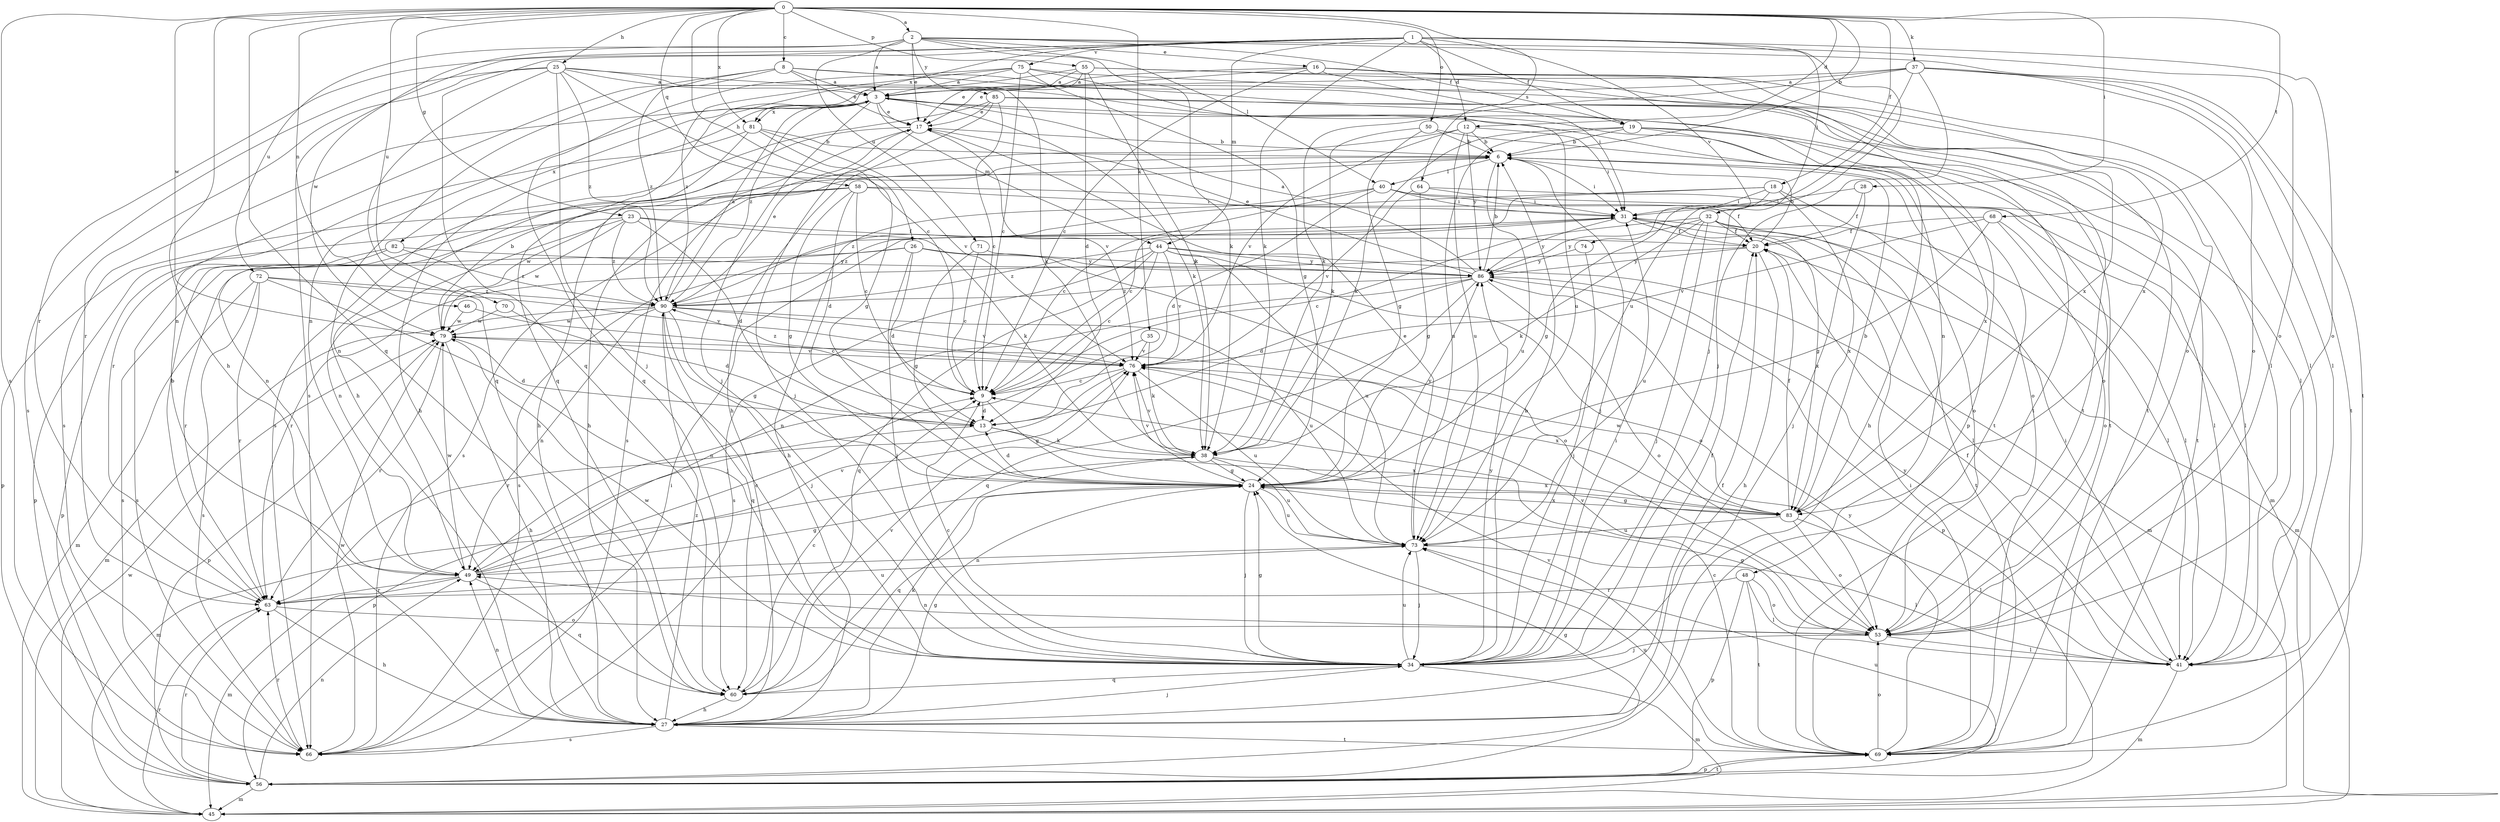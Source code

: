 strict digraph  {
0;
1;
2;
3;
6;
8;
9;
12;
13;
16;
17;
18;
19;
20;
23;
24;
25;
26;
27;
28;
31;
32;
34;
35;
37;
38;
40;
41;
44;
45;
46;
48;
49;
50;
53;
55;
56;
58;
60;
63;
64;
66;
68;
69;
70;
71;
72;
73;
74;
75;
76;
79;
81;
82;
83;
85;
86;
90;
0 -> 2  [label=a];
0 -> 6  [label=b];
0 -> 8  [label=c];
0 -> 12  [label=d];
0 -> 18  [label=f];
0 -> 23  [label=g];
0 -> 25  [label=h];
0 -> 26  [label=h];
0 -> 27  [label=h];
0 -> 28  [label=i];
0 -> 35  [label=k];
0 -> 37  [label=k];
0 -> 46  [label=n];
0 -> 50  [label=o];
0 -> 55  [label=p];
0 -> 58  [label=q];
0 -> 60  [label=q];
0 -> 64  [label=s];
0 -> 66  [label=s];
0 -> 68  [label=t];
0 -> 70  [label=u];
0 -> 79  [label=w];
0 -> 81  [label=x];
1 -> 12  [label=d];
1 -> 19  [label=f];
1 -> 32  [label=j];
1 -> 34  [label=j];
1 -> 38  [label=k];
1 -> 44  [label=m];
1 -> 53  [label=o];
1 -> 60  [label=q];
1 -> 63  [label=r];
1 -> 66  [label=s];
1 -> 74  [label=v];
1 -> 75  [label=v];
1 -> 81  [label=x];
2 -> 3  [label=a];
2 -> 16  [label=e];
2 -> 17  [label=e];
2 -> 19  [label=f];
2 -> 38  [label=k];
2 -> 40  [label=l];
2 -> 53  [label=o];
2 -> 69  [label=t];
2 -> 71  [label=u];
2 -> 72  [label=u];
2 -> 79  [label=w];
2 -> 85  [label=y];
3 -> 17  [label=e];
3 -> 27  [label=h];
3 -> 34  [label=j];
3 -> 38  [label=k];
3 -> 44  [label=m];
3 -> 48  [label=n];
3 -> 66  [label=s];
3 -> 69  [label=t];
3 -> 81  [label=x];
3 -> 82  [label=x];
3 -> 90  [label=z];
6 -> 31  [label=i];
6 -> 34  [label=j];
6 -> 40  [label=l];
6 -> 53  [label=o];
6 -> 66  [label=s];
6 -> 73  [label=u];
8 -> 3  [label=a];
8 -> 17  [label=e];
8 -> 27  [label=h];
8 -> 49  [label=n];
8 -> 69  [label=t];
8 -> 83  [label=x];
8 -> 90  [label=z];
9 -> 13  [label=d];
9 -> 24  [label=g];
12 -> 6  [label=b];
12 -> 31  [label=i];
12 -> 66  [label=s];
12 -> 73  [label=u];
12 -> 76  [label=v];
12 -> 86  [label=y];
13 -> 38  [label=k];
13 -> 56  [label=p];
13 -> 83  [label=x];
16 -> 3  [label=a];
16 -> 9  [label=c];
16 -> 17  [label=e];
16 -> 31  [label=i];
16 -> 41  [label=l];
16 -> 53  [label=o];
16 -> 56  [label=p];
17 -> 6  [label=b];
17 -> 27  [label=h];
17 -> 34  [label=j];
17 -> 49  [label=n];
17 -> 76  [label=v];
18 -> 9  [label=c];
18 -> 24  [label=g];
18 -> 31  [label=i];
18 -> 53  [label=o];
18 -> 83  [label=x];
18 -> 90  [label=z];
19 -> 6  [label=b];
19 -> 27  [label=h];
19 -> 38  [label=k];
19 -> 53  [label=o];
19 -> 69  [label=t];
19 -> 73  [label=u];
20 -> 6  [label=b];
20 -> 27  [label=h];
20 -> 45  [label=m];
20 -> 63  [label=r];
20 -> 86  [label=y];
23 -> 13  [label=d];
23 -> 20  [label=f];
23 -> 38  [label=k];
23 -> 49  [label=n];
23 -> 56  [label=p];
23 -> 79  [label=w];
23 -> 90  [label=z];
24 -> 13  [label=d];
24 -> 34  [label=j];
24 -> 60  [label=q];
24 -> 73  [label=u];
24 -> 76  [label=v];
24 -> 83  [label=x];
24 -> 86  [label=y];
25 -> 3  [label=a];
25 -> 9  [label=c];
25 -> 34  [label=j];
25 -> 38  [label=k];
25 -> 60  [label=q];
25 -> 63  [label=r];
25 -> 66  [label=s];
25 -> 69  [label=t];
25 -> 90  [label=z];
26 -> 13  [label=d];
26 -> 34  [label=j];
26 -> 53  [label=o];
26 -> 63  [label=r];
26 -> 66  [label=s];
26 -> 86  [label=y];
27 -> 20  [label=f];
27 -> 24  [label=g];
27 -> 34  [label=j];
27 -> 38  [label=k];
27 -> 49  [label=n];
27 -> 66  [label=s];
27 -> 69  [label=t];
27 -> 90  [label=z];
28 -> 20  [label=f];
28 -> 31  [label=i];
28 -> 34  [label=j];
31 -> 20  [label=f];
31 -> 41  [label=l];
31 -> 66  [label=s];
31 -> 86  [label=y];
31 -> 90  [label=z];
32 -> 9  [label=c];
32 -> 20  [label=f];
32 -> 34  [label=j];
32 -> 38  [label=k];
32 -> 41  [label=l];
32 -> 69  [label=t];
32 -> 73  [label=u];
32 -> 83  [label=x];
32 -> 86  [label=y];
34 -> 6  [label=b];
34 -> 9  [label=c];
34 -> 20  [label=f];
34 -> 24  [label=g];
34 -> 31  [label=i];
34 -> 45  [label=m];
34 -> 60  [label=q];
34 -> 73  [label=u];
34 -> 79  [label=w];
34 -> 86  [label=y];
35 -> 38  [label=k];
35 -> 49  [label=n];
35 -> 76  [label=v];
37 -> 3  [label=a];
37 -> 34  [label=j];
37 -> 38  [label=k];
37 -> 41  [label=l];
37 -> 49  [label=n];
37 -> 53  [label=o];
37 -> 69  [label=t];
37 -> 73  [label=u];
38 -> 24  [label=g];
38 -> 45  [label=m];
38 -> 73  [label=u];
38 -> 76  [label=v];
38 -> 83  [label=x];
40 -> 9  [label=c];
40 -> 13  [label=d];
40 -> 20  [label=f];
40 -> 27  [label=h];
40 -> 31  [label=i];
40 -> 41  [label=l];
41 -> 20  [label=f];
41 -> 31  [label=i];
41 -> 45  [label=m];
41 -> 86  [label=y];
44 -> 9  [label=c];
44 -> 45  [label=m];
44 -> 53  [label=o];
44 -> 60  [label=q];
44 -> 66  [label=s];
44 -> 73  [label=u];
44 -> 76  [label=v];
44 -> 86  [label=y];
44 -> 90  [label=z];
45 -> 63  [label=r];
45 -> 79  [label=w];
46 -> 9  [label=c];
46 -> 79  [label=w];
48 -> 41  [label=l];
48 -> 53  [label=o];
48 -> 56  [label=p];
48 -> 63  [label=r];
48 -> 69  [label=t];
49 -> 9  [label=c];
49 -> 24  [label=g];
49 -> 45  [label=m];
49 -> 60  [label=q];
49 -> 63  [label=r];
49 -> 76  [label=v];
49 -> 79  [label=w];
50 -> 6  [label=b];
50 -> 24  [label=g];
50 -> 38  [label=k];
50 -> 83  [label=x];
53 -> 24  [label=g];
53 -> 34  [label=j];
53 -> 41  [label=l];
53 -> 49  [label=n];
53 -> 76  [label=v];
55 -> 3  [label=a];
55 -> 13  [label=d];
55 -> 17  [label=e];
55 -> 38  [label=k];
55 -> 41  [label=l];
55 -> 60  [label=q];
55 -> 69  [label=t];
56 -> 24  [label=g];
56 -> 45  [label=m];
56 -> 49  [label=n];
56 -> 63  [label=r];
56 -> 69  [label=t];
56 -> 73  [label=u];
58 -> 9  [label=c];
58 -> 13  [label=d];
58 -> 24  [label=g];
58 -> 31  [label=i];
58 -> 41  [label=l];
58 -> 49  [label=n];
58 -> 56  [label=p];
58 -> 79  [label=w];
60 -> 9  [label=c];
60 -> 27  [label=h];
60 -> 76  [label=v];
63 -> 6  [label=b];
63 -> 27  [label=h];
63 -> 53  [label=o];
63 -> 73  [label=u];
64 -> 24  [label=g];
64 -> 31  [label=i];
64 -> 45  [label=m];
64 -> 76  [label=v];
66 -> 31  [label=i];
66 -> 63  [label=r];
66 -> 79  [label=w];
68 -> 20  [label=f];
68 -> 24  [label=g];
68 -> 41  [label=l];
68 -> 53  [label=o];
68 -> 76  [label=v];
69 -> 9  [label=c];
69 -> 31  [label=i];
69 -> 53  [label=o];
69 -> 56  [label=p];
69 -> 73  [label=u];
69 -> 76  [label=v];
69 -> 86  [label=y];
70 -> 13  [label=d];
70 -> 79  [label=w];
71 -> 9  [label=c];
71 -> 24  [label=g];
71 -> 86  [label=y];
72 -> 34  [label=j];
72 -> 45  [label=m];
72 -> 63  [label=r];
72 -> 66  [label=s];
72 -> 76  [label=v];
72 -> 90  [label=z];
73 -> 17  [label=e];
73 -> 34  [label=j];
73 -> 41  [label=l];
73 -> 49  [label=n];
74 -> 34  [label=j];
74 -> 86  [label=y];
75 -> 3  [label=a];
75 -> 9  [label=c];
75 -> 24  [label=g];
75 -> 60  [label=q];
75 -> 73  [label=u];
75 -> 83  [label=x];
75 -> 90  [label=z];
76 -> 9  [label=c];
76 -> 63  [label=r];
76 -> 73  [label=u];
76 -> 83  [label=x];
76 -> 90  [label=z];
79 -> 6  [label=b];
79 -> 13  [label=d];
79 -> 27  [label=h];
79 -> 56  [label=p];
79 -> 63  [label=r];
79 -> 76  [label=v];
81 -> 6  [label=b];
81 -> 24  [label=g];
81 -> 27  [label=h];
81 -> 63  [label=r];
81 -> 76  [label=v];
82 -> 56  [label=p];
82 -> 66  [label=s];
82 -> 86  [label=y];
82 -> 90  [label=z];
83 -> 6  [label=b];
83 -> 20  [label=f];
83 -> 24  [label=g];
83 -> 41  [label=l];
83 -> 53  [label=o];
83 -> 73  [label=u];
83 -> 79  [label=w];
85 -> 9  [label=c];
85 -> 17  [label=e];
85 -> 27  [label=h];
85 -> 41  [label=l];
85 -> 66  [label=s];
85 -> 69  [label=t];
86 -> 3  [label=a];
86 -> 6  [label=b];
86 -> 13  [label=d];
86 -> 17  [label=e];
86 -> 49  [label=n];
86 -> 53  [label=o];
86 -> 56  [label=p];
86 -> 60  [label=q];
86 -> 90  [label=z];
90 -> 3  [label=a];
90 -> 17  [label=e];
90 -> 24  [label=g];
90 -> 34  [label=j];
90 -> 45  [label=m];
90 -> 49  [label=n];
90 -> 60  [label=q];
90 -> 73  [label=u];
90 -> 76  [label=v];
90 -> 79  [label=w];
}
